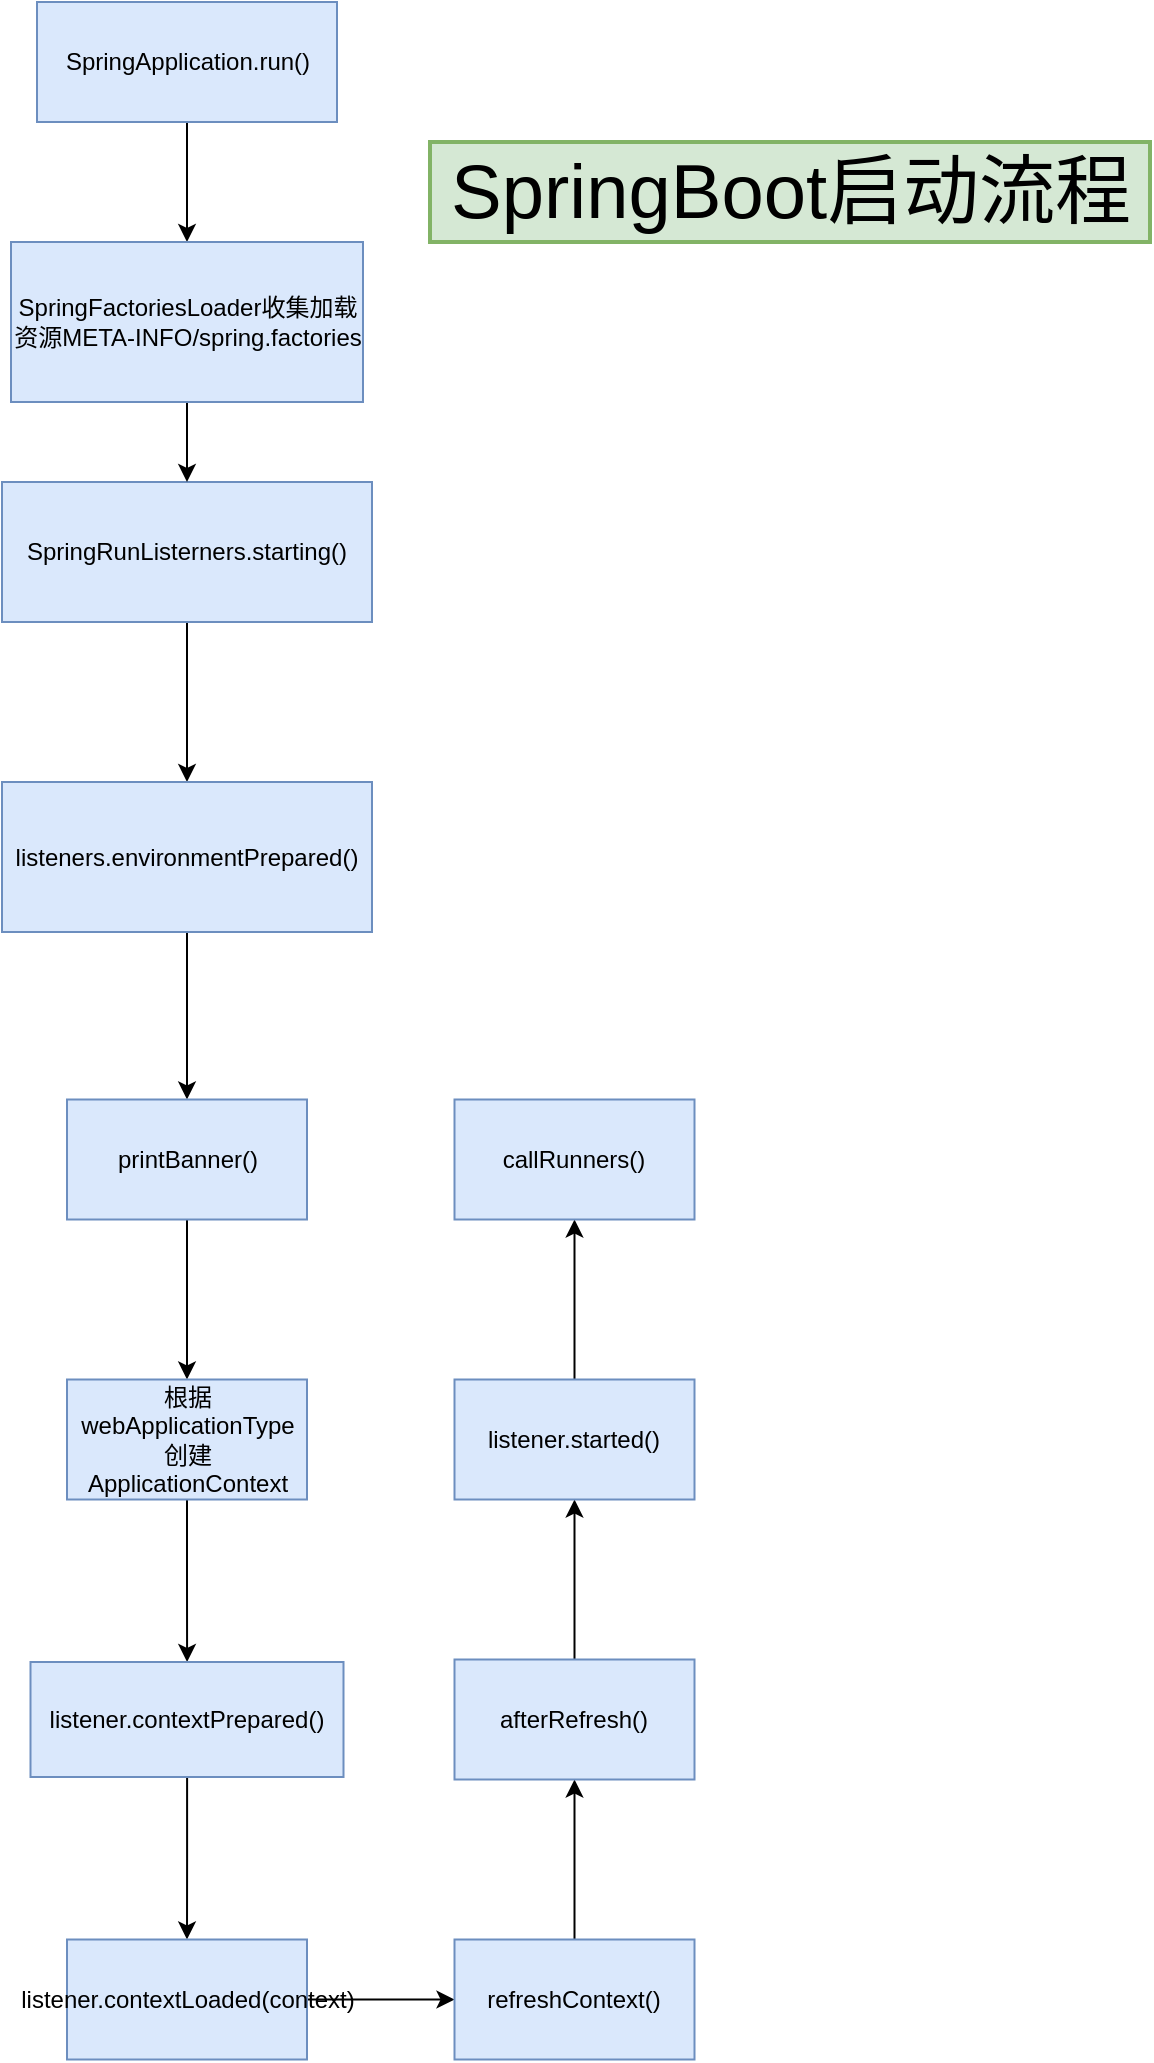 <mxfile version="14.7.0" type="github">
  <diagram id="cMwjQ6FWazVOwl1mSE3-" name="Page-1">
    <mxGraphModel dx="2062" dy="1122" grid="1" gridSize="10" guides="1" tooltips="1" connect="1" arrows="1" fold="1" page="1" pageScale="1" pageWidth="827" pageHeight="1169" math="0" shadow="0">
      <root>
        <mxCell id="0" />
        <mxCell id="1" parent="0" />
        <mxCell id="fpQUAOE5cDNvlmeoXUHq-28" value="" style="edgeStyle=orthogonalEdgeStyle;rounded=0;orthogonalLoop=1;jettySize=auto;html=1;fontSize=38;" edge="1" parent="1" source="fpQUAOE5cDNvlmeoXUHq-1" target="fpQUAOE5cDNvlmeoXUHq-27">
          <mxGeometry relative="1" as="geometry" />
        </mxCell>
        <mxCell id="fpQUAOE5cDNvlmeoXUHq-1" value="SpringApplication.run()" style="rounded=0;whiteSpace=wrap;html=1;fillColor=#dae8fc;strokeColor=#6c8ebf;" vertex="1" parent="1">
          <mxGeometry x="153.5" y="60" width="150" height="60" as="geometry" />
        </mxCell>
        <mxCell id="fpQUAOE5cDNvlmeoXUHq-5" value="" style="edgeStyle=orthogonalEdgeStyle;rounded=0;orthogonalLoop=1;jettySize=auto;html=1;" edge="1" parent="1" source="fpQUAOE5cDNvlmeoXUHq-2" target="fpQUAOE5cDNvlmeoXUHq-4">
          <mxGeometry relative="1" as="geometry" />
        </mxCell>
        <mxCell id="fpQUAOE5cDNvlmeoXUHq-2" value="SpringRunListerners.starting()" style="whiteSpace=wrap;html=1;rounded=0;fillColor=#dae8fc;strokeColor=#6c8ebf;" vertex="1" parent="1">
          <mxGeometry x="136" y="300" width="185" height="70" as="geometry" />
        </mxCell>
        <mxCell id="fpQUAOE5cDNvlmeoXUHq-7" value="" style="edgeStyle=orthogonalEdgeStyle;rounded=0;orthogonalLoop=1;jettySize=auto;html=1;" edge="1" parent="1" source="fpQUAOE5cDNvlmeoXUHq-4" target="fpQUAOE5cDNvlmeoXUHq-6">
          <mxGeometry relative="1" as="geometry" />
        </mxCell>
        <mxCell id="fpQUAOE5cDNvlmeoXUHq-4" value="listeners.environmentPrepared()" style="whiteSpace=wrap;html=1;rounded=0;fillColor=#dae8fc;strokeColor=#6c8ebf;" vertex="1" parent="1">
          <mxGeometry x="136" y="450" width="185" height="75" as="geometry" />
        </mxCell>
        <mxCell id="fpQUAOE5cDNvlmeoXUHq-9" value="" style="edgeStyle=orthogonalEdgeStyle;rounded=0;orthogonalLoop=1;jettySize=auto;html=1;" edge="1" parent="1" source="fpQUAOE5cDNvlmeoXUHq-6" target="fpQUAOE5cDNvlmeoXUHq-8">
          <mxGeometry relative="1" as="geometry" />
        </mxCell>
        <mxCell id="fpQUAOE5cDNvlmeoXUHq-6" value="printBanner()" style="whiteSpace=wrap;html=1;rounded=0;fillColor=#dae8fc;strokeColor=#6c8ebf;" vertex="1" parent="1">
          <mxGeometry x="168.5" y="608.75" width="120" height="60" as="geometry" />
        </mxCell>
        <mxCell id="fpQUAOE5cDNvlmeoXUHq-11" value="" style="edgeStyle=orthogonalEdgeStyle;rounded=0;orthogonalLoop=1;jettySize=auto;html=1;" edge="1" parent="1" source="fpQUAOE5cDNvlmeoXUHq-8" target="fpQUAOE5cDNvlmeoXUHq-10">
          <mxGeometry relative="1" as="geometry" />
        </mxCell>
        <mxCell id="fpQUAOE5cDNvlmeoXUHq-8" value="根据webApplicationType创建ApplicationContext" style="whiteSpace=wrap;html=1;rounded=0;fillColor=#dae8fc;strokeColor=#6c8ebf;" vertex="1" parent="1">
          <mxGeometry x="168.5" y="748.75" width="120" height="60" as="geometry" />
        </mxCell>
        <mxCell id="fpQUAOE5cDNvlmeoXUHq-13" value="" style="edgeStyle=orthogonalEdgeStyle;rounded=0;orthogonalLoop=1;jettySize=auto;html=1;" edge="1" parent="1" source="fpQUAOE5cDNvlmeoXUHq-10" target="fpQUAOE5cDNvlmeoXUHq-12">
          <mxGeometry relative="1" as="geometry" />
        </mxCell>
        <mxCell id="fpQUAOE5cDNvlmeoXUHq-10" value="listener.contextPrepared()" style="whiteSpace=wrap;html=1;rounded=0;fillColor=#dae8fc;strokeColor=#6c8ebf;" vertex="1" parent="1">
          <mxGeometry x="150.25" y="890" width="156.5" height="57.5" as="geometry" />
        </mxCell>
        <mxCell id="fpQUAOE5cDNvlmeoXUHq-15" value="" style="edgeStyle=orthogonalEdgeStyle;rounded=0;orthogonalLoop=1;jettySize=auto;html=1;" edge="1" parent="1" source="fpQUAOE5cDNvlmeoXUHq-12" target="fpQUAOE5cDNvlmeoXUHq-14">
          <mxGeometry relative="1" as="geometry" />
        </mxCell>
        <mxCell id="fpQUAOE5cDNvlmeoXUHq-12" value="listener.contextLoaded(context)" style="whiteSpace=wrap;html=1;rounded=0;fillColor=#dae8fc;strokeColor=#6c8ebf;" vertex="1" parent="1">
          <mxGeometry x="168.5" y="1028.75" width="120" height="60" as="geometry" />
        </mxCell>
        <mxCell id="fpQUAOE5cDNvlmeoXUHq-17" value="" style="edgeStyle=orthogonalEdgeStyle;rounded=0;orthogonalLoop=1;jettySize=auto;html=1;" edge="1" parent="1" source="fpQUAOE5cDNvlmeoXUHq-14" target="fpQUAOE5cDNvlmeoXUHq-16">
          <mxGeometry relative="1" as="geometry" />
        </mxCell>
        <mxCell id="fpQUAOE5cDNvlmeoXUHq-14" value="refreshContext()" style="whiteSpace=wrap;html=1;rounded=0;fillColor=#dae8fc;strokeColor=#6c8ebf;" vertex="1" parent="1">
          <mxGeometry x="362.25" y="1028.75" width="120" height="60" as="geometry" />
        </mxCell>
        <mxCell id="fpQUAOE5cDNvlmeoXUHq-19" value="" style="edgeStyle=orthogonalEdgeStyle;rounded=0;orthogonalLoop=1;jettySize=auto;html=1;" edge="1" parent="1" source="fpQUAOE5cDNvlmeoXUHq-16" target="fpQUAOE5cDNvlmeoXUHq-18">
          <mxGeometry relative="1" as="geometry" />
        </mxCell>
        <mxCell id="fpQUAOE5cDNvlmeoXUHq-16" value="afterRefresh()" style="whiteSpace=wrap;html=1;rounded=0;fillColor=#dae8fc;strokeColor=#6c8ebf;" vertex="1" parent="1">
          <mxGeometry x="362.25" y="888.75" width="120" height="60" as="geometry" />
        </mxCell>
        <mxCell id="fpQUAOE5cDNvlmeoXUHq-21" value="" style="edgeStyle=orthogonalEdgeStyle;rounded=0;orthogonalLoop=1;jettySize=auto;html=1;" edge="1" parent="1" source="fpQUAOE5cDNvlmeoXUHq-18" target="fpQUAOE5cDNvlmeoXUHq-20">
          <mxGeometry relative="1" as="geometry" />
        </mxCell>
        <mxCell id="fpQUAOE5cDNvlmeoXUHq-18" value="listener.started()" style="whiteSpace=wrap;html=1;rounded=0;fillColor=#dae8fc;strokeColor=#6c8ebf;" vertex="1" parent="1">
          <mxGeometry x="362.25" y="748.75" width="120" height="60" as="geometry" />
        </mxCell>
        <mxCell id="fpQUAOE5cDNvlmeoXUHq-20" value="callRunners()" style="whiteSpace=wrap;html=1;rounded=0;fillColor=#dae8fc;strokeColor=#6c8ebf;" vertex="1" parent="1">
          <mxGeometry x="362.25" y="608.75" width="120" height="60" as="geometry" />
        </mxCell>
        <mxCell id="fpQUAOE5cDNvlmeoXUHq-22" value="SpringBoot启动流程" style="text;html=1;resizable=0;autosize=1;align=center;verticalAlign=middle;points=[];rounded=0;strokeWidth=2;perimeterSpacing=2;fillColor=#d5e8d4;strokeColor=#82b366;fontSize=38;" vertex="1" parent="1">
          <mxGeometry x="350" y="130" width="360" height="50" as="geometry" />
        </mxCell>
        <mxCell id="fpQUAOE5cDNvlmeoXUHq-29" value="" style="edgeStyle=orthogonalEdgeStyle;rounded=0;orthogonalLoop=1;jettySize=auto;html=1;fontSize=38;" edge="1" parent="1" source="fpQUAOE5cDNvlmeoXUHq-27" target="fpQUAOE5cDNvlmeoXUHq-2">
          <mxGeometry relative="1" as="geometry" />
        </mxCell>
        <mxCell id="fpQUAOE5cDNvlmeoXUHq-27" value="SpringFactoriesLoader收集加载资源META-INFO/spring.factories" style="whiteSpace=wrap;html=1;rounded=0;strokeColor=#6c8ebf;fillColor=#dae8fc;" vertex="1" parent="1">
          <mxGeometry x="140.5" y="180" width="176" height="80" as="geometry" />
        </mxCell>
      </root>
    </mxGraphModel>
  </diagram>
</mxfile>

